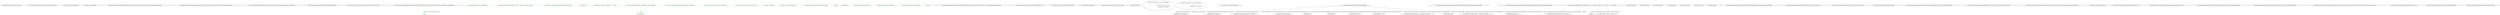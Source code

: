 digraph  {
m2_25 [cluster="System.Enum.Parse(System.Type, string)", file="IEXDownloaderProgram.cs", label="Entry System.Enum.Parse(System.Type, string)", span="0-0"];
m2_33 [cluster="QuantConnect.Logging.Log.Error(System.Exception, string, bool)", file="IEXDownloaderProgram.cs", label="Entry QuantConnect.Logging.Log.Error(System.Exception, string, bool)", span="98-98"];
m2_23 [cluster="System.Console.WriteLine(string)", file="IEXDownloaderProgram.cs", label="Entry System.Console.WriteLine(string)", span="0-0"];
m2_34 [cluster="System.Console.ReadLine()", file="IEXDownloaderProgram.cs", label="Entry System.Console.ReadLine()", span="0-0"];
m2_30 [cluster="QuantConnect.ToolBox.IEX.IEXDataDownloader.Get(QuantConnect.Symbol, QuantConnect.Resolution, System.DateTime, System.DateTime)", file="IEXDownloaderProgram.cs", label="Entry QuantConnect.ToolBox.IEX.IEXDataDownloader.Get(QuantConnect.Symbol, QuantConnect.Resolution, System.DateTime, System.DateTime)", span="48-48"];
m2_31 [cluster="QuantConnect.ToolBox.LeanDataWriter.LeanDataWriter(QuantConnect.Resolution, QuantConnect.Symbol, string, QuantConnect.TickType)", file="IEXDownloaderProgram.cs", label="Entry QuantConnect.ToolBox.LeanDataWriter.LeanDataWriter(QuantConnect.Resolution, QuantConnect.Symbol, string, QuantConnect.TickType)", span="48-48"];
m2_32 [cluster="QuantConnect.ToolBox.LeanDataWriter.Write(System.Collections.Generic.IEnumerable<QuantConnect.Data.BaseData>)", file="IEXDownloaderProgram.cs", label="Entry QuantConnect.ToolBox.LeanDataWriter.Write(System.Collections.Generic.IEnumerable<QuantConnect.Data.BaseData>)", span="73-73"];
m2_28 [cluster="QuantConnect.ToolBox.IEX.IEXDataDownloader.IEXDataDownloader()", file="IEXDownloaderProgram.cs", label="Entry QuantConnect.ToolBox.IEX.IEXDataDownloader.IEXDataDownloader()", span="31-31"];
m2_29 [cluster="QuantConnect.Symbol.Create(string, QuantConnect.SecurityType, string, string)", file="IEXDownloaderProgram.cs", label="Entry QuantConnect.Symbol.Create(string, QuantConnect.SecurityType, string, string)", span="45-45"];
m2_0 [cluster="QuantConnect.ToolBox.IEX.IEXDownloaderProgram.IEXDownloader(System.Collections.Generic.IList<string>, string, System.DateTime, System.DateTime)", file="IEXDownloaderProgram.cs", label="Entry QuantConnect.ToolBox.IEX.IEXDownloaderProgram.IEXDownloader(System.Collections.Generic.IList<string>, string, System.DateTime, System.DateTime)", span="31-31"];
m2_1 [cluster="QuantConnect.ToolBox.IEX.IEXDownloaderProgram.IEXDownloader(System.Collections.Generic.IList<string>, string, System.DateTime, System.DateTime)", color=green, community=0, file="IEXDownloaderProgram.cs", label="resolution.IsNullOrEmpty() || tickers.IsNullOrEmpty()", prediction=0, span="33-33"];
m2_2 [cluster="QuantConnect.ToolBox.IEX.IEXDownloaderProgram.IEXDownloader(System.Collections.Generic.IList<string>, string, System.DateTime, System.DateTime)", color=green, community=0, file="IEXDownloaderProgram.cs", label="Console.WriteLine(''IEXDownloader ERROR: '--tickers=' or '--resolution=' parameter is missing'')", prediction=1, span="35-35"];
m2_6 [cluster="QuantConnect.ToolBox.IEX.IEXDownloaderProgram.IEXDownloader(System.Collections.Generic.IList<string>, string, System.DateTime, System.DateTime)", color=green, community=0, file="IEXDownloaderProgram.cs", label="var castResolution = (Resolution)Enum.Parse(typeof(Resolution), resolution)", prediction=2, span="43-43"];
m2_5 [cluster="QuantConnect.ToolBox.IEX.IEXDownloaderProgram.IEXDownloader(System.Collections.Generic.IList<string>, string, System.DateTime, System.DateTime)", color=green, community=0, file="IEXDownloaderProgram.cs", label="Environment.Exit(1)", prediction=3, span="38-38"];
m2_7 [cluster="QuantConnect.ToolBox.IEX.IEXDownloaderProgram.IEXDownloader(System.Collections.Generic.IList<string>, string, System.DateTime, System.DateTime)", color=green, community=0, file="IEXDownloaderProgram.cs", label="var dataDirectory = Config.Get(''data-directory'', ''../../../Data'')", prediction=4, span="46-46"];
m2_15 [cluster="QuantConnect.ToolBox.IEX.IEXDownloaderProgram.IEXDownloader(System.Collections.Generic.IList<string>, string, System.DateTime, System.DateTime)", color=green, community=0, file="IEXDownloaderProgram.cs", label="var data = downloader.Get(symbolObject, castResolution, startDate, endDate)", prediction=5, span="60-60"];
m2_16 [cluster="QuantConnect.ToolBox.IEX.IEXDownloaderProgram.IEXDownloader(System.Collections.Generic.IList<string>, string, System.DateTime, System.DateTime)", color=green, community=0, file="IEXDownloaderProgram.cs", label="var writer = new LeanDataWriter(castResolution, symbolObject, dataDirectory)", prediction=6, span="63-63"];
m2_8 [cluster="QuantConnect.ToolBox.IEX.IEXDownloaderProgram.IEXDownloader(System.Collections.Generic.IList<string>, string, System.DateTime, System.DateTime)", color=green, community=0, file="IEXDownloaderProgram.cs", label="var startDate = fromDate.ConvertToUtc(TimeZones.NewYork)", prediction=7, span="47-47"];
m2_9 [cluster="QuantConnect.ToolBox.IEX.IEXDownloaderProgram.IEXDownloader(System.Collections.Generic.IList<string>, string, System.DateTime, System.DateTime)", color=green, community=0, file="IEXDownloaderProgram.cs", label="var endDate = toDate.ConvertToUtc(TimeZones.NewYork)", prediction=8, span="48-48"];
m2_10 [cluster="QuantConnect.ToolBox.IEX.IEXDownloaderProgram.IEXDownloader(System.Collections.Generic.IList<string>, string, System.DateTime, System.DateTime)", color=green, community=0, file="IEXDownloaderProgram.cs", label="string market = Market.USA", prediction=9, span="51-51"];
m2_13 [cluster="QuantConnect.ToolBox.IEX.IEXDownloaderProgram.IEXDownloader(System.Collections.Generic.IList<string>, string, System.DateTime, System.DateTime)", color=green, community=0, file="IEXDownloaderProgram.cs", label=tickers, prediction=10, span="56-56"];
m2_12 [cluster="QuantConnect.ToolBox.IEX.IEXDownloaderProgram.IEXDownloader(System.Collections.Generic.IList<string>, string, System.DateTime, System.DateTime)", color=green, community=0, file="IEXDownloaderProgram.cs", label="var downloader = new IEXDataDownloader()", prediction=11, span="54-54"];
m2_17 [cluster="QuantConnect.ToolBox.IEX.IEXDownloaderProgram.IEXDownloader(System.Collections.Generic.IList<string>, string, System.DateTime, System.DateTime)", color=green, community=0, file="IEXDownloaderProgram.cs", label="writer.Write(data)", prediction=5, span="64-64"];
m2_14 [cluster="QuantConnect.ToolBox.IEX.IEXDownloaderProgram.IEXDownloader(System.Collections.Generic.IList<string>, string, System.DateTime, System.DateTime)", color=green, community=0, file="IEXDownloaderProgram.cs", label="var symbolObject = Symbol.Create(ticker, securityType, market)", prediction=13, span="59-59"];
m2_18 [cluster="QuantConnect.ToolBox.IEX.IEXDownloaderProgram.IEXDownloader(System.Collections.Generic.IList<string>, string, System.DateTime, System.DateTime)", color=green, community=0, file="IEXDownloaderProgram.cs", label=Exception, prediction=14, span="68-68"];
m2_20 [cluster="QuantConnect.ToolBox.IEX.IEXDownloaderProgram.IEXDownloader(System.Collections.Generic.IList<string>, string, System.DateTime, System.DateTime)", color=green, community=0, file="IEXDownloaderProgram.cs", label="Console.ReadLine()", prediction=15, span="72-72"];
m2_3 [cluster="QuantConnect.ToolBox.IEX.IEXDownloaderProgram.IEXDownloader(System.Collections.Generic.IList<string>, string, System.DateTime, System.DateTime)", color=green, community=0, file="IEXDownloaderProgram.cs", label="Console.WriteLine(''--tickers=eg SPY,AAPL'')", prediction=16, span="36-36"];
m2_4 [cluster="QuantConnect.ToolBox.IEX.IEXDownloaderProgram.IEXDownloader(System.Collections.Generic.IList<string>, string, System.DateTime, System.DateTime)", color=green, community=0, file="IEXDownloaderProgram.cs", label="Console.WriteLine(''--resolution=Minute/Daily'')", prediction=17, span="37-37"];
m2_11 [cluster="QuantConnect.ToolBox.IEX.IEXDownloaderProgram.IEXDownloader(System.Collections.Generic.IList<string>, string, System.DateTime, System.DateTime)", color=green, community=0, file="IEXDownloaderProgram.cs", label="SecurityType securityType = SecurityType.Equity", prediction=18, span="52-52"];
m2_19 [cluster="QuantConnect.ToolBox.IEX.IEXDownloaderProgram.IEXDownloader(System.Collections.Generic.IList<string>, string, System.DateTime, System.DateTime)", color=green, community=0, file="IEXDownloaderProgram.cs", label="Log.Error(err)", prediction=19, span="70-70"];
m2_21 [cluster="QuantConnect.ToolBox.IEX.IEXDownloaderProgram.IEXDownloader(System.Collections.Generic.IList<string>, string, System.DateTime, System.DateTime)", file="IEXDownloaderProgram.cs", label="Exit QuantConnect.ToolBox.IEX.IEXDownloaderProgram.IEXDownloader(System.Collections.Generic.IList<string>, string, System.DateTime, System.DateTime)", span="31-31"];
m2_22 [cluster="System.Collections.Generic.IEnumerable<T>.IsNullOrEmpty<T>()", file="IEXDownloaderProgram.cs", label="Entry System.Collections.Generic.IEnumerable<T>.IsNullOrEmpty<T>()", span="118-118"];
m2_27 [cluster="System.DateTime.ConvertToUtc(DateTimeZone, bool)", file="IEXDownloaderProgram.cs", label="Entry System.DateTime.ConvertToUtc(DateTimeZone, bool)", span="619-619"];
m2_24 [cluster="System.Environment.Exit(int)", file="IEXDownloaderProgram.cs", label="Entry System.Environment.Exit(int)", span="0-0"];
m2_26 [cluster="QuantConnect.Configuration.Config.Get(string, string)", file="IEXDownloaderProgram.cs", label="Entry QuantConnect.Configuration.Config.Get(string, string)", span="138-138"];
m4_27 [cluster="lambda expression", file="ToolboxArgumentParser.cs", label="Entry lambda expression", span="61-64"];
m4_18 [cluster="lambda expression", file="ToolboxArgumentParser.cs", label="HandleRenkoClose(consolidated)", span="49-49"];
m4_22 [cluster="lambda expression", file="ToolboxArgumentParser.cs", label="(2 * x.Open + x.High + x.Low + 3 * x.Close) / 7m", span="60-60"];
m4_25 [cluster="lambda expression", file="ToolboxArgumentParser.cs", label="x.Volume", span="60-60"];
m4_28 [cluster="lambda expression", file="ToolboxArgumentParser.cs", label="HandleRenko7Bar(consolidated)", span="63-63"];
m4_17 [cluster="lambda expression", file="ToolboxArgumentParser.cs", label="Entry lambda expression", span="46-50"];
m4_19 [cluster="lambda expression", file="ToolboxArgumentParser.cs", label="Exit lambda expression", span="46-50"];
m4_21 [cluster="lambda expression", file="ToolboxArgumentParser.cs", label="Entry lambda expression", span="60-60"];
m4_23 [cluster="lambda expression", file="ToolboxArgumentParser.cs", label="Exit lambda expression", span="60-60"];
m4_24 [cluster="lambda expression", file="ToolboxArgumentParser.cs", label="Entry lambda expression", span="60-60"];
m4_26 [cluster="lambda expression", file="ToolboxArgumentParser.cs", label="Exit lambda expression", span="60-60"];
m4_29 [cluster="lambda expression", file="ToolboxArgumentParser.cs", label="Exit lambda expression", span="61-64"];
m4_30 [cluster="QuantConnect.Algorithm.CSharp.RenkoConsolidatorAlgorithm.HandleRenko7Bar(QuantConnect.Data.Market.RenkoBar)", file="ToolboxArgumentParser.cs", label="Entry QuantConnect.Algorithm.CSharp.RenkoConsolidatorAlgorithm.HandleRenko7Bar(QuantConnect.Data.Market.RenkoBar)", span="94-94"];
m4_40 [cluster="QuantConnect.Algorithm.CSharp.RenkoConsolidatorAlgorithm.HandleRenko7Bar(QuantConnect.Data.Market.RenkoBar)", file="ToolboxArgumentParser.cs", label="Portfolio.Invested", span="96-96"];
m4_41 [cluster="QuantConnect.Algorithm.CSharp.RenkoConsolidatorAlgorithm.HandleRenko7Bar(QuantConnect.Data.Market.RenkoBar)", file="ToolboxArgumentParser.cs", label="Liquidate(data.Symbol)", span="98-98"];
m4_42 [cluster="QuantConnect.Algorithm.CSharp.RenkoConsolidatorAlgorithm.HandleRenko7Bar(QuantConnect.Data.Market.RenkoBar)", file="ToolboxArgumentParser.cs", label="Log($''7BAR - {data.Time.ToString(''o'')} - {data.Open} {data.Close}'')", span="100-100"];
m4_43 [cluster="QuantConnect.Algorithm.CSharp.RenkoConsolidatorAlgorithm.HandleRenko7Bar(QuantConnect.Data.Market.RenkoBar)", file="ToolboxArgumentParser.cs", label="Exit QuantConnect.Algorithm.CSharp.RenkoConsolidatorAlgorithm.HandleRenko7Bar(QuantConnect.Data.Market.RenkoBar)", span="94-94"];
m4_37 [cluster="QuantConnect.Algorithm.QCAlgorithm.SetHoldings(QuantConnect.Symbol, double, bool)", file="ToolboxArgumentParser.cs", label="Entry QuantConnect.Algorithm.QCAlgorithm.SetHoldings(QuantConnect.Symbol, double, bool)", span="844-844"];
m4_44 [cluster="QuantConnect.Algorithm.QCAlgorithm.Liquidate(QuantConnect.Symbol, string)", file="ToolboxArgumentParser.cs", label="Entry QuantConnect.Algorithm.QCAlgorithm.Liquidate(QuantConnect.Symbol, string)", span="770-770"];
m4_39 [cluster="QuantConnect.Algorithm.QCAlgorithm.Log(string)", file="ToolboxArgumentParser.cs", label="Entry QuantConnect.Algorithm.QCAlgorithm.Log(string)", span="1837-1837"];
m4_20 [cluster="QuantConnect.Algorithm.CSharp.RenkoConsolidatorAlgorithm.HandleRenkoClose(QuantConnect.Data.Market.RenkoBar)", file="ToolboxArgumentParser.cs", label="Entry QuantConnect.Algorithm.CSharp.RenkoConsolidatorAlgorithm.HandleRenkoClose(QuantConnect.Data.Market.RenkoBar)", span="81-81"];
m4_33 [cluster="QuantConnect.Algorithm.CSharp.RenkoConsolidatorAlgorithm.HandleRenkoClose(QuantConnect.Data.Market.RenkoBar)", file="ToolboxArgumentParser.cs", label="!Portfolio.Invested", span="83-83"];
m4_34 [cluster="QuantConnect.Algorithm.CSharp.RenkoConsolidatorAlgorithm.HandleRenkoClose(QuantConnect.Data.Market.RenkoBar)", file="ToolboxArgumentParser.cs", label="SetHoldings(data.Symbol, 1.0)", span="85-85"];
m4_35 [cluster="QuantConnect.Algorithm.CSharp.RenkoConsolidatorAlgorithm.HandleRenkoClose(QuantConnect.Data.Market.RenkoBar)", file="ToolboxArgumentParser.cs", label="Log($''CLOSE - {data.Time.ToString(''o'')} - {data.Open} {data.Close}'')", span="87-87"];
m4_36 [cluster="QuantConnect.Algorithm.CSharp.RenkoConsolidatorAlgorithm.HandleRenkoClose(QuantConnect.Data.Market.RenkoBar)", file="ToolboxArgumentParser.cs", label="Exit QuantConnect.Algorithm.CSharp.RenkoConsolidatorAlgorithm.HandleRenkoClose(QuantConnect.Data.Market.RenkoBar)", span="81-81"];
m4_13 [cluster="QuantConnect.Algorithm.QCAlgorithm.AddEquity(string, QuantConnect.Resolution, string, bool, decimal, bool)", file="ToolboxArgumentParser.cs", label="Entry QuantConnect.Algorithm.QCAlgorithm.AddEquity(string, QuantConnect.Resolution, string, bool, decimal, bool)", span="1453-1453"];
m4_15 [cluster="QuantConnect.Data.SubscriptionManager.AddConsolidator(QuantConnect.Symbol, QuantConnect.Data.Consolidators.IDataConsolidator)", file="ToolboxArgumentParser.cs", label="Entry QuantConnect.Data.SubscriptionManager.AddConsolidator(QuantConnect.Symbol, QuantConnect.Data.Consolidators.IDataConsolidator)", span="162-162"];
m4_38 [cluster="System.DateTime.ToString(string)", file="ToolboxArgumentParser.cs", label="Entry System.DateTime.ToString(string)", span="0-0"];
m4_12 [cluster="QuantConnect.Algorithm.QCAlgorithm.SetEndDate(int, int, int)", file="ToolboxArgumentParser.cs", label="Entry QuantConnect.Algorithm.QCAlgorithm.SetEndDate(int, int, int)", span="1197-1197"];
m4_14 [cluster="QuantConnect.Data.Consolidators.RenkoConsolidator.RenkoConsolidator(decimal, bool)", file="ToolboxArgumentParser.cs", label="Entry QuantConnect.Data.Consolidators.RenkoConsolidator.RenkoConsolidator(decimal, bool)", span="81-81"];
m4_31 [cluster="QuantConnect.Algorithm.CSharp.RenkoConsolidatorAlgorithm.OnData(QuantConnect.Data.Market.TradeBars)", file="ToolboxArgumentParser.cs", label="Entry QuantConnect.Algorithm.CSharp.RenkoConsolidatorAlgorithm.OnData(QuantConnect.Data.Market.TradeBars)", span="73-73"];
m4_32 [cluster="QuantConnect.Algorithm.CSharp.RenkoConsolidatorAlgorithm.OnData(QuantConnect.Data.Market.TradeBars)", file="ToolboxArgumentParser.cs", label="Exit QuantConnect.Algorithm.CSharp.RenkoConsolidatorAlgorithm.OnData(QuantConnect.Data.Market.TradeBars)", span="73-73"];
m4_16 [cluster="QuantConnect.Data.Consolidators.RenkoConsolidator<TInput>.RenkoConsolidator(decimal, System.Func<TInput, decimal>, System.Func<TInput, decimal>, bool)", file="ToolboxArgumentParser.cs", label="Entry QuantConnect.Data.Consolidators.RenkoConsolidator<TInput>.RenkoConsolidator(decimal, System.Func<TInput, decimal>, System.Func<TInput, decimal>, bool)", span="401-401"];
m4_11 [cluster="QuantConnect.Algorithm.QCAlgorithm.SetStartDate(int, int, int)", file="ToolboxArgumentParser.cs", label="Entry QuantConnect.Algorithm.QCAlgorithm.SetStartDate(int, int, int)", span="1172-1172"];
m4_0 [cluster="QuantConnect.Algorithm.CSharp.RenkoConsolidatorAlgorithm.Initialize()", file="ToolboxArgumentParser.cs", label="Entry QuantConnect.Algorithm.CSharp.RenkoConsolidatorAlgorithm.Initialize()", span="34-34"];
m4_1 [cluster="QuantConnect.Algorithm.CSharp.RenkoConsolidatorAlgorithm.Initialize()", file="ToolboxArgumentParser.cs", label="SetStartDate(2012, 01, 01)", span="36-36"];
m4_2 [cluster="QuantConnect.Algorithm.CSharp.RenkoConsolidatorAlgorithm.Initialize()", file="ToolboxArgumentParser.cs", label="SetEndDate(2013, 01, 01)", span="37-37"];
m4_3 [cluster="QuantConnect.Algorithm.CSharp.RenkoConsolidatorAlgorithm.Initialize()", file="ToolboxArgumentParser.cs", label="AddEquity(''SPY'', Resolution.Daily)", span="39-39"];
m4_4 [cluster="QuantConnect.Algorithm.CSharp.RenkoConsolidatorAlgorithm.Initialize()", file="ToolboxArgumentParser.cs", label="var renkoClose = new RenkoConsolidator(2.5m)", span="45-45"];
m4_5 [cluster="QuantConnect.Algorithm.CSharp.RenkoConsolidatorAlgorithm.Initialize()", file="ToolboxArgumentParser.cs", label="renkoClose.DataConsolidated += (sender, consolidated) =>\r\n            {\r\n                // call our event handler for renko data\r\n                HandleRenkoClose(consolidated);\r\n            }", span="46-50"];
m4_6 [cluster="QuantConnect.Algorithm.CSharp.RenkoConsolidatorAlgorithm.Initialize()", file="ToolboxArgumentParser.cs", label="SubscriptionManager.AddConsolidator(''SPY'', renkoClose)", span="53-53"];
m4_7 [cluster="QuantConnect.Algorithm.CSharp.RenkoConsolidatorAlgorithm.Initialize()", file="ToolboxArgumentParser.cs", label="var renko7bar = new RenkoConsolidator<TradeBar>(2.5m, x => (2 * x.Open + x.High + x.Low + 3 * x.Close) / 7m, x => x.Volume)", span="60-60"];
m4_8 [cluster="QuantConnect.Algorithm.CSharp.RenkoConsolidatorAlgorithm.Initialize()", file="ToolboxArgumentParser.cs", label="renko7bar.DataConsolidated += (sender, consolidated) =>\r\n            {\r\n                HandleRenko7Bar(consolidated);\r\n            }", span="61-64"];
m4_9 [cluster="QuantConnect.Algorithm.CSharp.RenkoConsolidatorAlgorithm.Initialize()", file="ToolboxArgumentParser.cs", label="SubscriptionManager.AddConsolidator(''SPY'', renko7bar)", span="67-67"];
m4_10 [cluster="QuantConnect.Algorithm.CSharp.RenkoConsolidatorAlgorithm.Initialize()", file="ToolboxArgumentParser.cs", label="Exit QuantConnect.Algorithm.CSharp.RenkoConsolidatorAlgorithm.Initialize()", span="34-34"];
m4_45 [file="ToolboxArgumentParser.cs", label="QuantConnect.Algorithm.CSharp.RenkoConsolidatorAlgorithm", span=""];
m2_0 -> m2_13  [color=green, key=1, label="System.Collections.Generic.IList<string>", style=dashed];
m2_15 -> m2_17  [color=green, key=1, label=data, style=dashed];
m4_30 -> m4_41  [color=darkseagreen4, key=1, label="QuantConnect.Data.Market.RenkoBar", style=dashed];
m4_30 -> m4_42  [color=darkseagreen4, key=1, label="QuantConnect.Data.Market.RenkoBar", style=dashed];
m4_20 -> m4_34  [color=darkseagreen4, key=1, label="QuantConnect.Data.Market.RenkoBar", style=dashed];
m4_20 -> m4_35  [color=darkseagreen4, key=1, label="QuantConnect.Data.Market.RenkoBar", style=dashed];
m4_4 -> m4_6  [color=darkseagreen4, key=1, label=renkoClose, style=dashed];
m4_5 -> m4_18  [color=darkseagreen4, key=1, label="QuantConnect.Data.Market.RenkoBar", style=dashed];
m4_7 -> m4_22  [color=darkseagreen4, key=1, label="QuantConnect.Data.Market.TradeBar", style=dashed];
m4_7 -> m4_25  [color=darkseagreen4, key=1, label="QuantConnect.Data.Market.TradeBar", style=dashed];
m4_7 -> m4_9  [color=darkseagreen4, key=1, label=renko7bar, style=dashed];
m4_8 -> m4_28  [color=darkseagreen4, key=1, label="QuantConnect.Data.Market.RenkoBar", style=dashed];
m4_45 -> m4_1  [color=darkseagreen4, key=1, label="QuantConnect.Algorithm.CSharp.RenkoConsolidatorAlgorithm", style=dashed];
m4_45 -> m4_2  [color=darkseagreen4, key=1, label="QuantConnect.Algorithm.CSharp.RenkoConsolidatorAlgorithm", style=dashed];
m4_45 -> m4_3  [color=darkseagreen4, key=1, label="QuantConnect.Algorithm.CSharp.RenkoConsolidatorAlgorithm", style=dashed];
m4_45 -> m4_18  [color=darkseagreen4, key=1, label="QuantConnect.Algorithm.CSharp.RenkoConsolidatorAlgorithm", style=dashed];
m4_45 -> m4_6  [color=darkseagreen4, key=1, label="QuantConnect.Algorithm.CSharp.RenkoConsolidatorAlgorithm", style=dashed];
m4_45 -> m4_28  [color=darkseagreen4, key=1, label="QuantConnect.Algorithm.CSharp.RenkoConsolidatorAlgorithm", style=dashed];
m4_45 -> m4_9  [color=darkseagreen4, key=1, label="QuantConnect.Algorithm.CSharp.RenkoConsolidatorAlgorithm", style=dashed];
m4_45 -> m4_33  [color=darkseagreen4, key=1, label="QuantConnect.Algorithm.CSharp.RenkoConsolidatorAlgorithm", style=dashed];
m4_45 -> m4_34  [color=darkseagreen4, key=1, label="QuantConnect.Algorithm.CSharp.RenkoConsolidatorAlgorithm", style=dashed];
m4_45 -> m4_35  [color=darkseagreen4, key=1, label="QuantConnect.Algorithm.CSharp.RenkoConsolidatorAlgorithm", style=dashed];
m4_45 -> m4_40  [color=darkseagreen4, key=1, label="QuantConnect.Algorithm.CSharp.RenkoConsolidatorAlgorithm", style=dashed];
m4_45 -> m4_41  [color=darkseagreen4, key=1, label="QuantConnect.Algorithm.CSharp.RenkoConsolidatorAlgorithm", style=dashed];
m4_45 -> m4_42  [color=darkseagreen4, key=1, label="QuantConnect.Algorithm.CSharp.RenkoConsolidatorAlgorithm", style=dashed];
}
